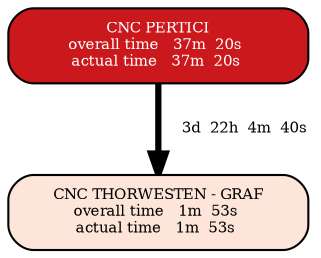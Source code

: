digraph G {
  size="6"; 
  outputorder=edgesfirst; 
  edge[headclip=true, tailclip=false]; 
E0 [shape=box, style="filled, rounded", width=2, fontsize=7, fillcolor="/reds4/4" fontcolor=white, label="CNC PERTICI\n overall time   37m  20s  \n actual time   37m  20s  \n"];
E2 [shape=box, style="filled, rounded", width=2, fontsize=7, fillcolor="/reds4/1", label="CNC THORWESTEN - GRAF\n overall time   1m  53s  \n actual time   1m  53s  \n"];
E0 -> E2 [fontsize=7, penwidth= 3  , label="     3d  22h  4m  40s "];
}
